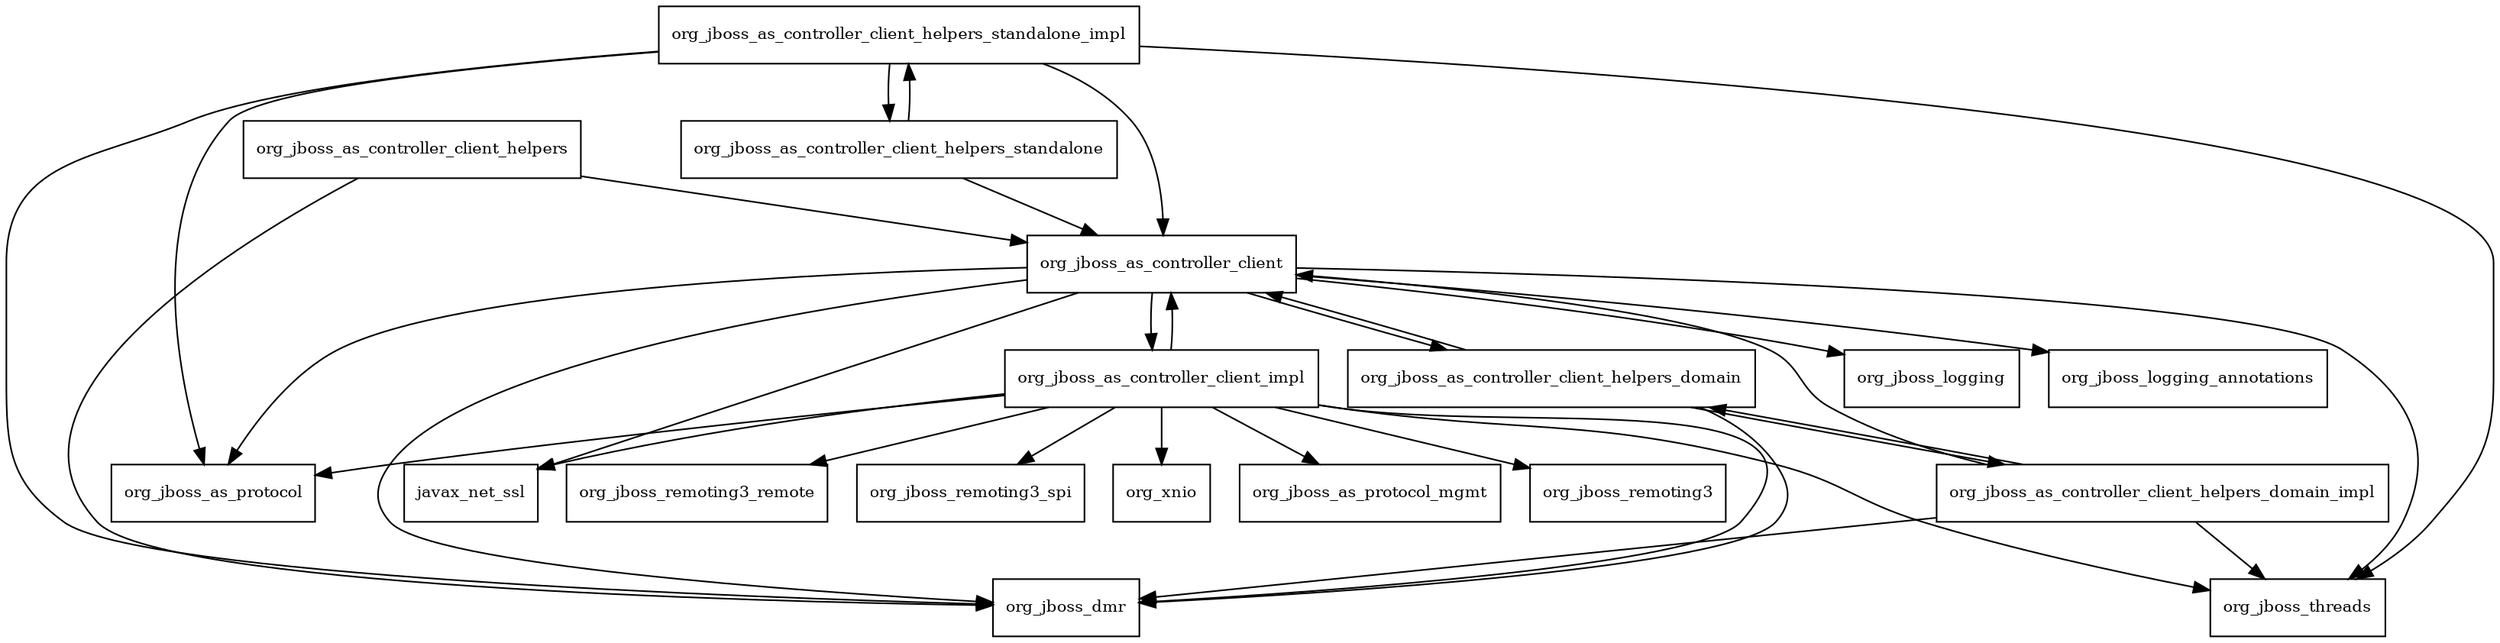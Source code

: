 digraph jboss_as_controller_client_7_4_0_Final_redhat_19_package_dependencies {
  node [shape = box, fontsize=10.0];
  org_jboss_as_controller_client -> javax_net_ssl;
  org_jboss_as_controller_client -> org_jboss_as_controller_client_helpers_domain;
  org_jboss_as_controller_client -> org_jboss_as_controller_client_impl;
  org_jboss_as_controller_client -> org_jboss_as_protocol;
  org_jboss_as_controller_client -> org_jboss_dmr;
  org_jboss_as_controller_client -> org_jboss_logging;
  org_jboss_as_controller_client -> org_jboss_logging_annotations;
  org_jboss_as_controller_client -> org_jboss_threads;
  org_jboss_as_controller_client_helpers -> org_jboss_as_controller_client;
  org_jboss_as_controller_client_helpers -> org_jboss_dmr;
  org_jboss_as_controller_client_helpers_domain -> org_jboss_as_controller_client;
  org_jboss_as_controller_client_helpers_domain -> org_jboss_as_controller_client_helpers_domain_impl;
  org_jboss_as_controller_client_helpers_domain -> org_jboss_dmr;
  org_jboss_as_controller_client_helpers_domain_impl -> org_jboss_as_controller_client;
  org_jboss_as_controller_client_helpers_domain_impl -> org_jboss_as_controller_client_helpers_domain;
  org_jboss_as_controller_client_helpers_domain_impl -> org_jboss_dmr;
  org_jboss_as_controller_client_helpers_domain_impl -> org_jboss_threads;
  org_jboss_as_controller_client_helpers_standalone -> org_jboss_as_controller_client;
  org_jboss_as_controller_client_helpers_standalone -> org_jboss_as_controller_client_helpers_standalone_impl;
  org_jboss_as_controller_client_helpers_standalone_impl -> org_jboss_as_controller_client;
  org_jboss_as_controller_client_helpers_standalone_impl -> org_jboss_as_controller_client_helpers_standalone;
  org_jboss_as_controller_client_helpers_standalone_impl -> org_jboss_as_protocol;
  org_jboss_as_controller_client_helpers_standalone_impl -> org_jboss_dmr;
  org_jboss_as_controller_client_helpers_standalone_impl -> org_jboss_threads;
  org_jboss_as_controller_client_impl -> javax_net_ssl;
  org_jboss_as_controller_client_impl -> org_jboss_as_controller_client;
  org_jboss_as_controller_client_impl -> org_jboss_as_protocol;
  org_jboss_as_controller_client_impl -> org_jboss_as_protocol_mgmt;
  org_jboss_as_controller_client_impl -> org_jboss_dmr;
  org_jboss_as_controller_client_impl -> org_jboss_remoting3;
  org_jboss_as_controller_client_impl -> org_jboss_remoting3_remote;
  org_jboss_as_controller_client_impl -> org_jboss_remoting3_spi;
  org_jboss_as_controller_client_impl -> org_jboss_threads;
  org_jboss_as_controller_client_impl -> org_xnio;
}
